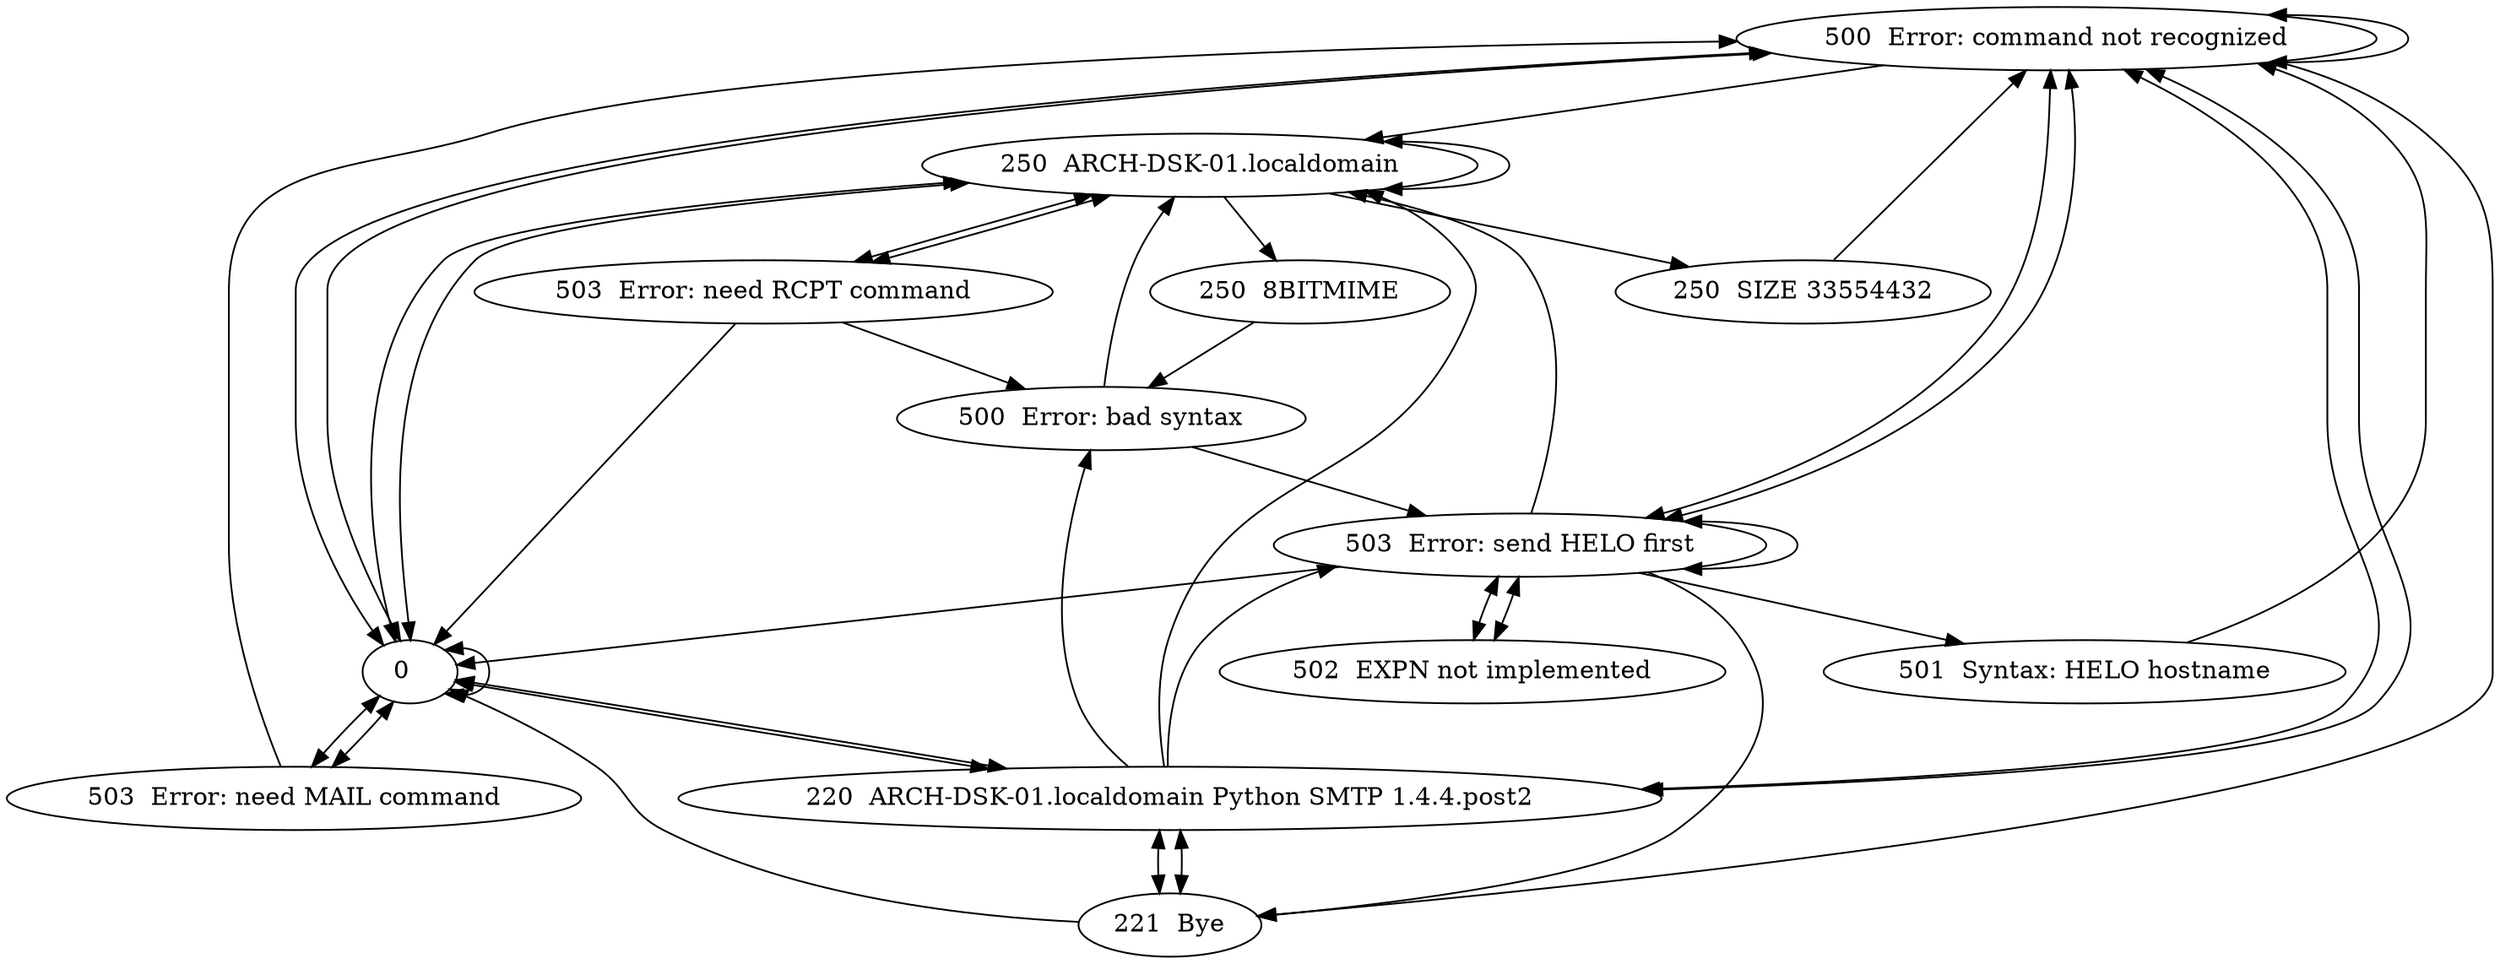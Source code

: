 digraph state_graph {
    "500  Error: command not recognized" -> "500  Error: command not recognized" [dir="both"]
    "503  Error: need RCPT command" -> "250  ARCH-DSK-01.localdomain" [dir="both"]
    "0  " -> "250  ARCH-DSK-01.localdomain" [dir="both"]
    "0  " -> "0  " [dir="both"]
    "503  Error: need RCPT command" -> "0  "
    "503  Error: need RCPT command" -> "500  Error: bad syntax"
    "500  Error: bad syntax" -> "250  ARCH-DSK-01.localdomain"
    "221  Bye" -> "0  "
    "221  Bye" -> "220  ARCH-DSK-01.localdomain Python SMTP 1.4.4.post2" [dir="both"]
    "503  Error: send HELO first" -> "0  "
    "503  Error: send HELO first" -> "503  Error: send HELO first" [dir="both"]
    "250  ARCH-DSK-01.localdomain" -> "0  " [dir="both"]
    "503  Error: send HELO first" -> "501  Syntax: HELO hostname"
    "500  Error: command not recognized" -> "221  Bye"
    "500  Error: bad syntax" -> "503  Error: send HELO first"
    "220  ARCH-DSK-01.localdomain Python SMTP 1.4.4.post2" -> "503  Error: send HELO first"
    "503  Error: send HELO first" -> "221  Bye"
    "503  Error: send HELO first" -> "250  ARCH-DSK-01.localdomain"
    "220  ARCH-DSK-01.localdomain Python SMTP 1.4.4.post2" -> "250  ARCH-DSK-01.localdomain"
    "250  ARCH-DSK-01.localdomain" -> "250  8BITMIME"
    "500  Error: command not recognized" -> "220  ARCH-DSK-01.localdomain Python SMTP 1.4.4.post2" [dir="both"]
    "503  Error: need MAIL command" -> "500  Error: command not recognized"
    "250  ARCH-DSK-01.localdomain" -> "503  Error: need RCPT command" [dir="both"]
    "503  Error: need MAIL command" -> "0  " [dir="both"]
    "500  Error: command not recognized" -> "0  " [dir="both"]
    "502  EXPN not implemented" -> "503  Error: send HELO first" [dir="both"]
    "220  ARCH-DSK-01.localdomain Python SMTP 1.4.4.post2" -> "500  Error: bad syntax"
    "500  Error: command not recognized" -> "503  Error: send HELO first" [dir="both"]
    "501  Syntax: HELO hostname" -> "500  Error: command not recognized"
    "220  ARCH-DSK-01.localdomain Python SMTP 1.4.4.post2" -> "500  Error: command not recognized" [dir="both"]
    "250  ARCH-DSK-01.localdomain" -> "250  SIZE 33554432"
    "0  " -> "220  ARCH-DSK-01.localdomain Python SMTP 1.4.4.post2" [dir="both"]
    "503  Error: send HELO first" -> "500  Error: command not recognized" [dir="both"]
    "250  ARCH-DSK-01.localdomain" -> "250  ARCH-DSK-01.localdomain" [dir="both"]
    "250  SIZE 33554432" -> "500  Error: command not recognized"
    "220  ARCH-DSK-01.localdomain Python SMTP 1.4.4.post2" -> "0  " [dir="both"]
    "0  " -> "503  Error: need MAIL command" [dir="both"]
    "0  " -> "500  Error: command not recognized" [dir="both"]
    "250  8BITMIME" -> "500  Error: bad syntax"
    "500  Error: command not recognized" -> "250  ARCH-DSK-01.localdomain"
    "220  ARCH-DSK-01.localdomain Python SMTP 1.4.4.post2" -> "221  Bye" [dir="both"]
    "503  Error: send HELO first" -> "502  EXPN not implemented" [dir="both"]
}
